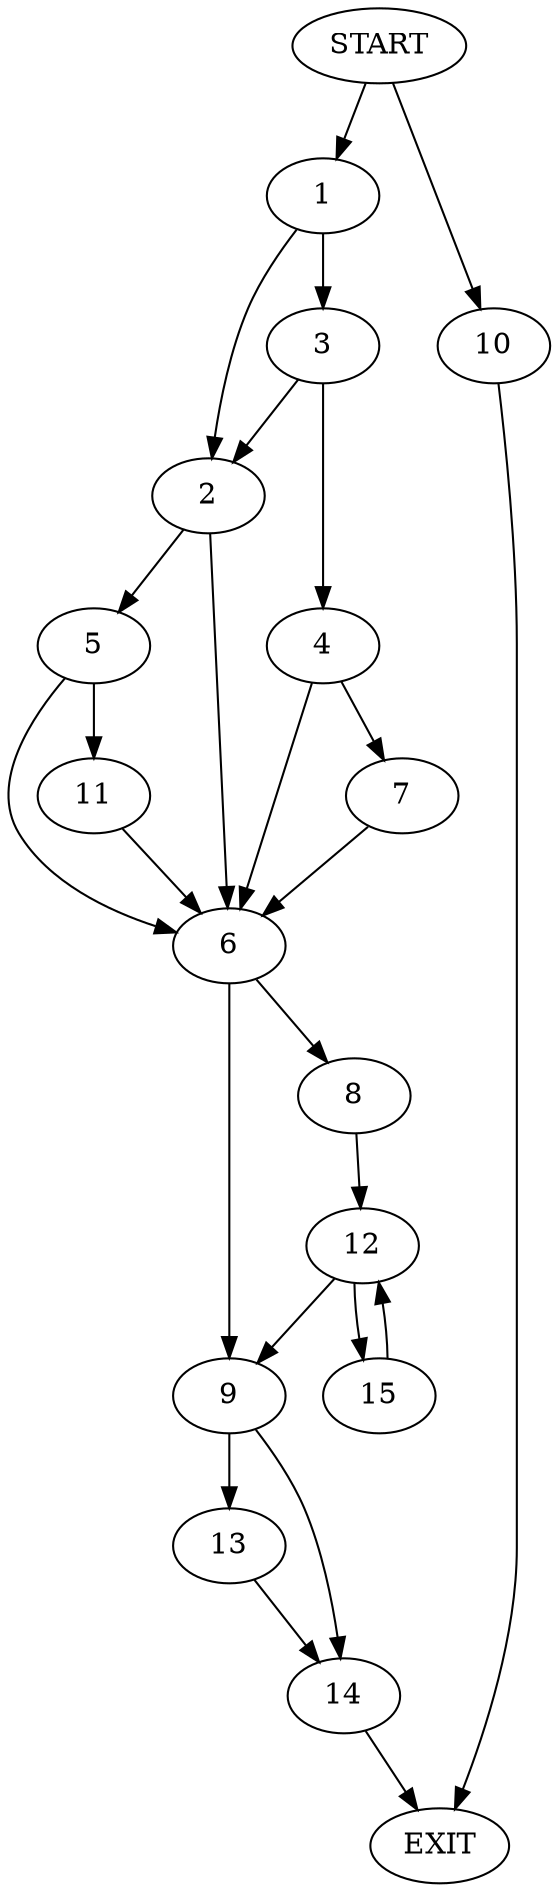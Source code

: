 digraph {
0 [label="START"]
16 [label="EXIT"]
0 -> 1
1 -> 2
1 -> 3
3 -> 4
3 -> 2
2 -> 5
2 -> 6
4 -> 6
4 -> 7
7 -> 6
6 -> 8
6 -> 9
0 -> 10
10 -> 16
5 -> 11
5 -> 6
11 -> 6
8 -> 12
9 -> 13
9 -> 14
12 -> 15
12 -> 9
15 -> 12
14 -> 16
13 -> 14
}
